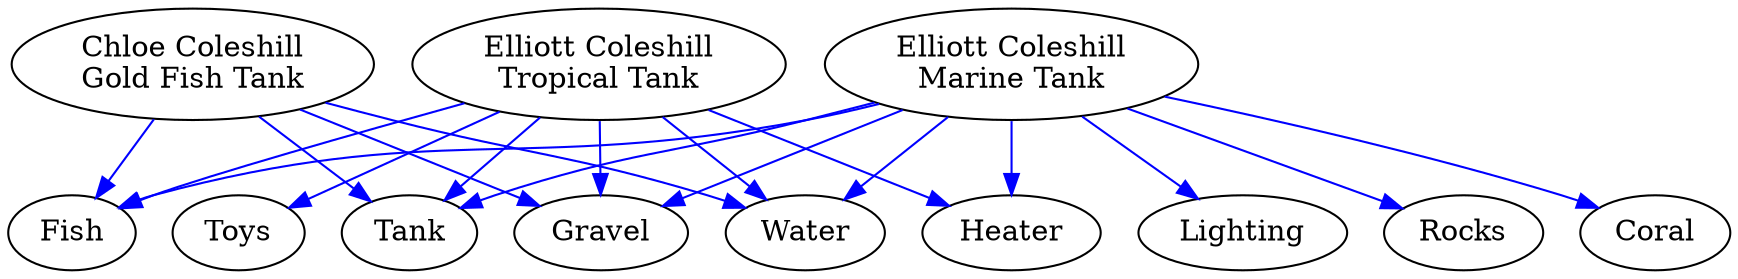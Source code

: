 digraph order {
"Chloe Coleshill
Gold Fish Tank"->"Tank"[color=blue];
"Chloe Coleshill
Gold Fish Tank"->"Gravel"[color=blue];
"Chloe Coleshill
Gold Fish Tank"->"Water"[color=blue];
"Chloe Coleshill
Gold Fish Tank"->"Fish"[color=blue];
"Elliott Coleshill
Tropical Tank"->"Tank"[color=blue];
"Elliott Coleshill
Tropical Tank"->"Gravel"[color=blue];
"Elliott Coleshill
Tropical Tank"->"Water"[color=blue];
"Elliott Coleshill
Tropical Tank"->"Heater"[color=blue];
"Elliott Coleshill
Tropical Tank"->"Fish"[color=blue];
"Elliott Coleshill
Tropical Tank"->"Toys"[color=blue];
"Elliott Coleshill
Marine Tank"->"Tank"[color=blue];
"Elliott Coleshill
Marine Tank"->"Gravel"[color=blue];
"Elliott Coleshill
Marine Tank"->"Water"[color=blue];
"Elliott Coleshill
Marine Tank"->"Lighting"[color=blue];
"Elliott Coleshill
Marine Tank"->"Heater"[color=blue];
"Elliott Coleshill
Marine Tank"->"Rocks"[color=blue];
"Elliott Coleshill
Marine Tank"->"Fish"[color=blue];
"Elliott Coleshill
Marine Tank"->"Coral"[color=blue];
}
